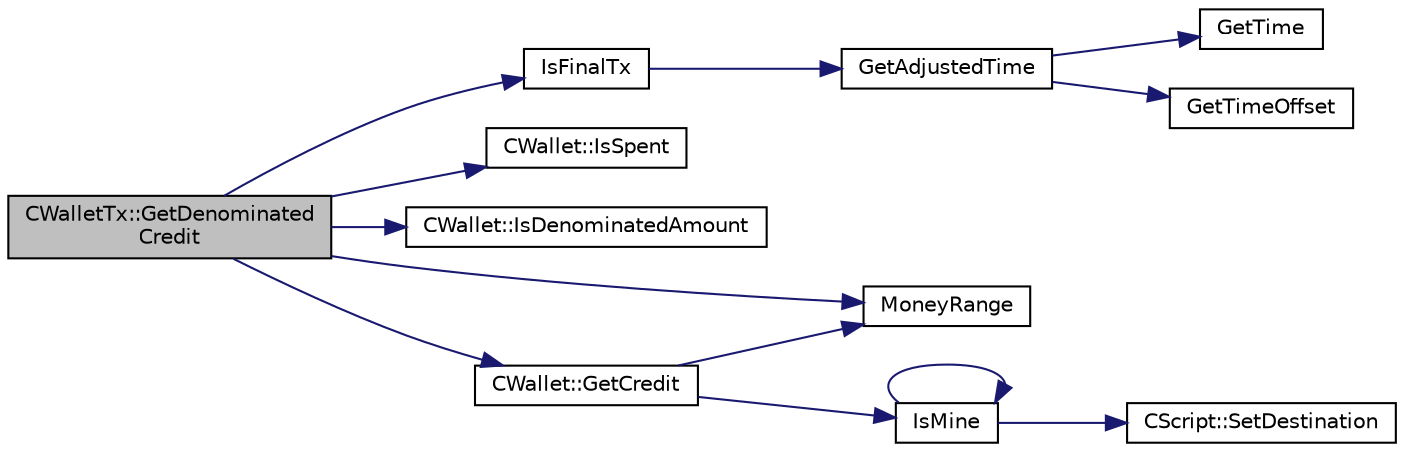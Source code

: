 digraph "CWalletTx::GetDenominatedCredit"
{
  edge [fontname="Helvetica",fontsize="10",labelfontname="Helvetica",labelfontsize="10"];
  node [fontname="Helvetica",fontsize="10",shape=record];
  rankdir="LR";
  Node444 [label="CWalletTx::GetDenominated\lCredit",height=0.2,width=0.4,color="black", fillcolor="grey75", style="filled", fontcolor="black"];
  Node444 -> Node445 [color="midnightblue",fontsize="10",style="solid",fontname="Helvetica"];
  Node445 [label="IsFinalTx",height=0.2,width=0.4,color="black", fillcolor="white", style="filled",URL="$df/d0a/main_8cpp.html#adc332cd7ac94e639bb4239618341be19"];
  Node445 -> Node446 [color="midnightblue",fontsize="10",style="solid",fontname="Helvetica"];
  Node446 [label="GetAdjustedTime",height=0.2,width=0.4,color="black", fillcolor="white", style="filled",URL="$df/d2d/util_8cpp.html#a09f81b9c7650f898cf3cf305b87547e6"];
  Node446 -> Node447 [color="midnightblue",fontsize="10",style="solid",fontname="Helvetica"];
  Node447 [label="GetTime",height=0.2,width=0.4,color="black", fillcolor="white", style="filled",URL="$df/d2d/util_8cpp.html#a46fac5fba8ba905b5f9acb364f5d8c6f"];
  Node446 -> Node448 [color="midnightblue",fontsize="10",style="solid",fontname="Helvetica"];
  Node448 [label="GetTimeOffset",height=0.2,width=0.4,color="black", fillcolor="white", style="filled",URL="$df/d2d/util_8cpp.html#a50ca5344c75631267633f15cfe5e983e"];
  Node444 -> Node449 [color="midnightblue",fontsize="10",style="solid",fontname="Helvetica"];
  Node449 [label="CWallet::IsSpent",height=0.2,width=0.4,color="black", fillcolor="white", style="filled",URL="$d2/de5/class_c_wallet.html#a6adcf1c224ed3c3fe4b0b19f6fca75d8"];
  Node444 -> Node450 [color="midnightblue",fontsize="10",style="solid",fontname="Helvetica"];
  Node450 [label="CWallet::IsDenominatedAmount",height=0.2,width=0.4,color="black", fillcolor="white", style="filled",URL="$d2/de5/class_c_wallet.html#a2baf29c682b9f3587f583824cf1e869c"];
  Node444 -> Node451 [color="midnightblue",fontsize="10",style="solid",fontname="Helvetica"];
  Node451 [label="CWallet::GetCredit",height=0.2,width=0.4,color="black", fillcolor="white", style="filled",URL="$d2/de5/class_c_wallet.html#aa60b69c7d4ea6063ed83b13d7c6fe695"];
  Node451 -> Node452 [color="midnightblue",fontsize="10",style="solid",fontname="Helvetica"];
  Node452 [label="MoneyRange",height=0.2,width=0.4,color="black", fillcolor="white", style="filled",URL="$dd/d2f/amount_8h.html#a12db56a9a1c931941f0943ecbb278aae"];
  Node451 -> Node453 [color="midnightblue",fontsize="10",style="solid",fontname="Helvetica"];
  Node453 [label="IsMine",height=0.2,width=0.4,color="black", fillcolor="white", style="filled",URL="$dd/d0f/script_8cpp.html#adc59cf67d903c1ba1ef225561b85bfce"];
  Node453 -> Node454 [color="midnightblue",fontsize="10",style="solid",fontname="Helvetica"];
  Node454 [label="CScript::SetDestination",height=0.2,width=0.4,color="black", fillcolor="white", style="filled",URL="$d9/d4b/class_c_script.html#ad1b5a9077241aa06116040c4f1b7c31e"];
  Node453 -> Node453 [color="midnightblue",fontsize="10",style="solid",fontname="Helvetica"];
  Node444 -> Node452 [color="midnightblue",fontsize="10",style="solid",fontname="Helvetica"];
}
